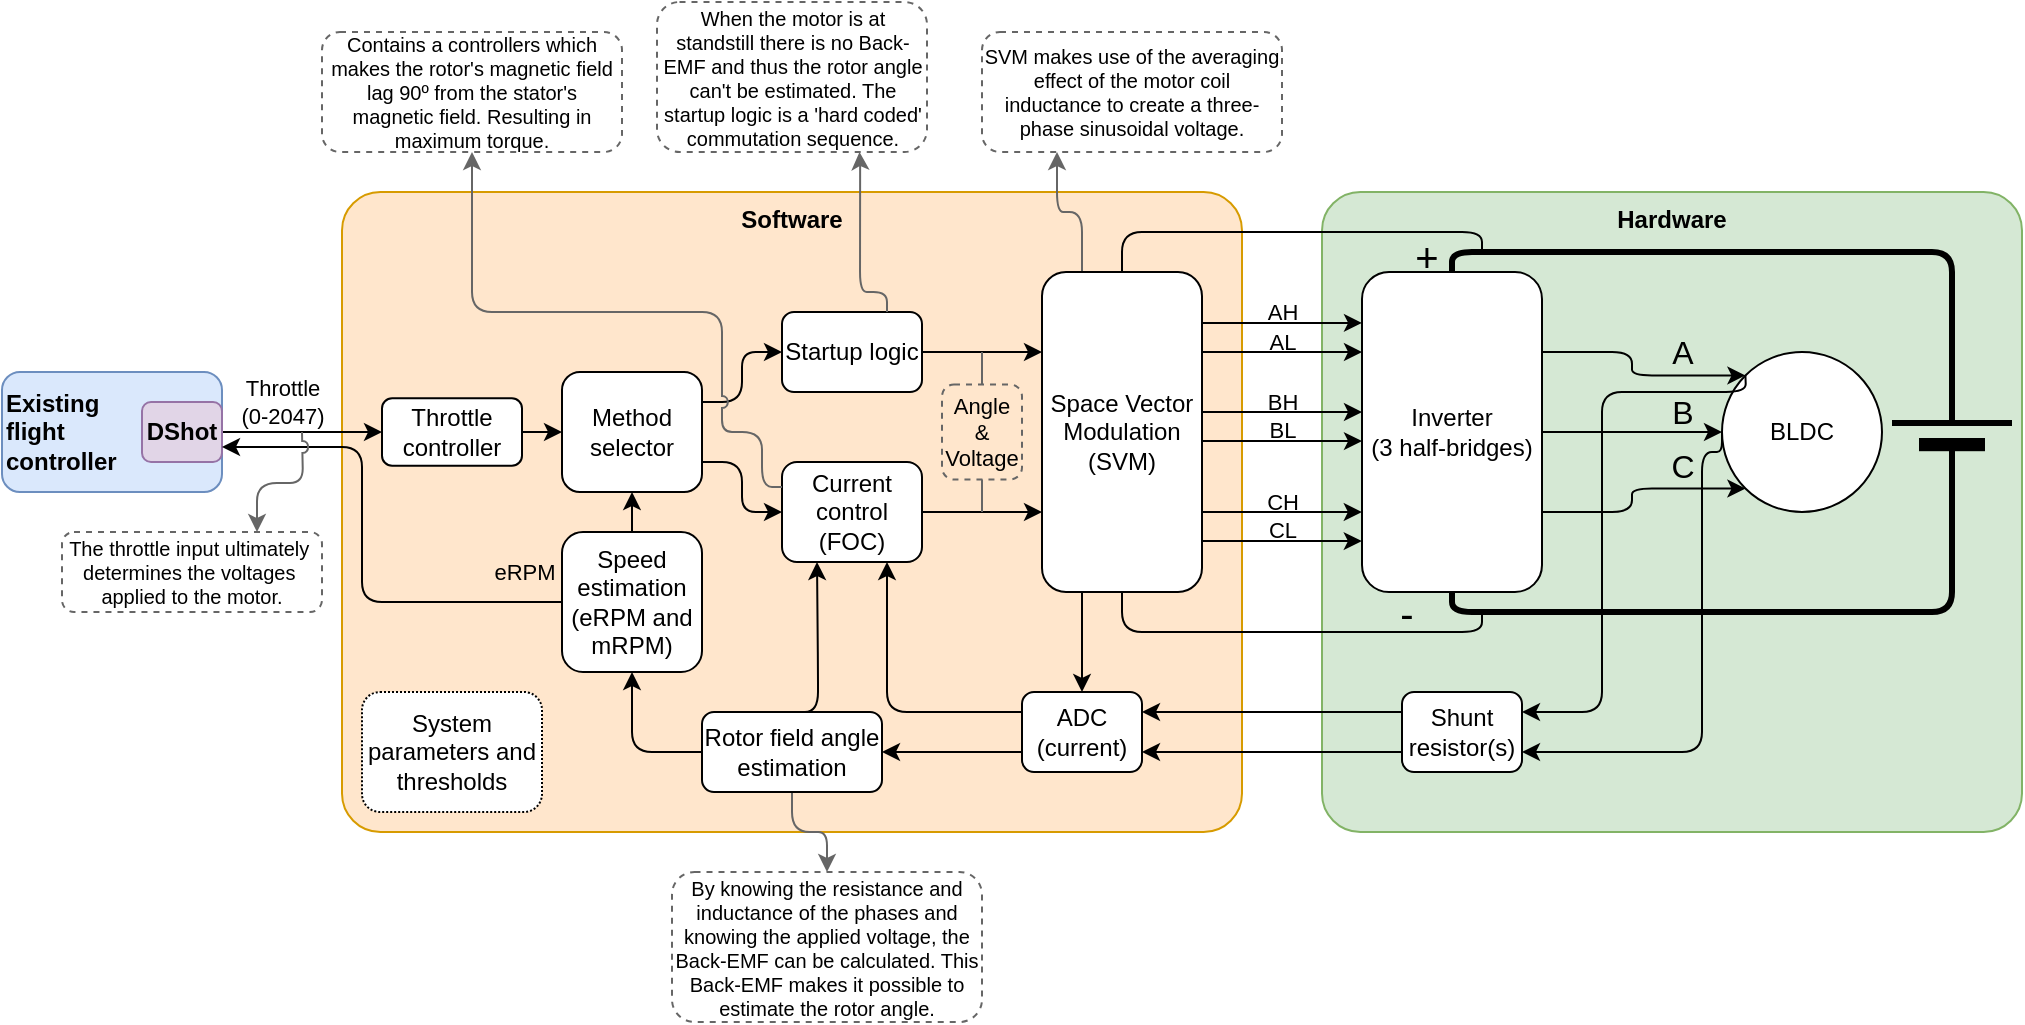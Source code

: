 <mxfile version="13.10.3" type="device"><diagram id="gaq7trC9P4lZJUbBuC2x" name="Page-1"><mxGraphModel dx="1867" dy="953" grid="1" gridSize="10" guides="1" tooltips="1" connect="1" arrows="1" fold="1" page="1" pageScale="1" pageWidth="850" pageHeight="1100" math="0" shadow="0"><root><mxCell id="0"/><mxCell id="1" parent="0"/><mxCell id="-VnRKt9buPqaa5VfX287-6" value="Existing &lt;br&gt;flight &lt;br&gt;controller" style="rounded=1;whiteSpace=wrap;html=1;labelBackgroundColor=none;fontSize=12;fillColor=#dae8fc;strokeColor=#6c8ebf;fontStyle=1;align=left;" parent="1" vertex="1"><mxGeometry x="-240" y="250" width="110" height="60" as="geometry"/></mxCell><mxCell id="qxWv0kCU_AKD_5khV27B-54" value="Software" style="rounded=1;whiteSpace=wrap;html=1;labelBackgroundColor=none;fontSize=12;arcSize=6;fillColor=#ffe6cc;strokeColor=#d79b00;verticalAlign=top;fontStyle=1" parent="1" vertex="1"><mxGeometry x="-70" y="160" width="450" height="320" as="geometry"/></mxCell><mxCell id="qxWv0kCU_AKD_5khV27B-53" value="Hardware" style="rounded=1;whiteSpace=wrap;html=1;labelBackgroundColor=none;fontSize=12;arcSize=6;fillColor=#d5e8d4;strokeColor=#82b366;verticalAlign=top;fontStyle=1" parent="1" vertex="1"><mxGeometry x="420" y="160" width="350" height="320" as="geometry"/></mxCell><mxCell id="qxWv0kCU_AKD_5khV27B-3" style="edgeStyle=orthogonalEdgeStyle;rounded=1;orthogonalLoop=1;jettySize=auto;html=1;exitX=1;exitY=0.25;exitDx=0;exitDy=0;entryX=0;entryY=0;entryDx=0;entryDy=0;" parent="1" source="qxWv0kCU_AKD_5khV27B-1" target="qxWv0kCU_AKD_5khV27B-2" edge="1"><mxGeometry relative="1" as="geometry"/></mxCell><mxCell id="qxWv0kCU_AKD_5khV27B-7" value="A" style="edgeLabel;html=1;align=center;verticalAlign=middle;resizable=0;points=[];fontSize=16;labelBackgroundColor=none;" parent="qxWv0kCU_AKD_5khV27B-3" vertex="1" connectable="0"><mxGeometry x="-0.273" relative="1" as="geometry"><mxPoint x="28.62" y="6.384e-16" as="offset"/></mxGeometry></mxCell><mxCell id="qxWv0kCU_AKD_5khV27B-4" style="edgeStyle=orthogonalEdgeStyle;rounded=1;orthogonalLoop=1;jettySize=auto;html=1;exitX=1;exitY=0.5;exitDx=0;exitDy=0;entryX=0;entryY=0.5;entryDx=0;entryDy=0;" parent="1" source="qxWv0kCU_AKD_5khV27B-1" target="qxWv0kCU_AKD_5khV27B-2" edge="1"><mxGeometry relative="1" as="geometry"/></mxCell><mxCell id="qxWv0kCU_AKD_5khV27B-8" value="B" style="edgeLabel;html=1;align=center;verticalAlign=middle;resizable=0;points=[];fontSize=16;labelBackgroundColor=none;" parent="qxWv0kCU_AKD_5khV27B-4" vertex="1" connectable="0"><mxGeometry x="0.327" relative="1" as="geometry"><mxPoint x="10.0" y="-10" as="offset"/></mxGeometry></mxCell><mxCell id="qxWv0kCU_AKD_5khV27B-5" style="edgeStyle=orthogonalEdgeStyle;rounded=1;orthogonalLoop=1;jettySize=auto;html=1;exitX=1;exitY=0.75;exitDx=0;exitDy=0;entryX=0;entryY=1;entryDx=0;entryDy=0;" parent="1" source="qxWv0kCU_AKD_5khV27B-1" target="qxWv0kCU_AKD_5khV27B-2" edge="1"><mxGeometry relative="1" as="geometry"/></mxCell><mxCell id="qxWv0kCU_AKD_5khV27B-9" value="C" style="edgeLabel;html=1;align=center;verticalAlign=middle;resizable=0;points=[];fontSize=16;labelBackgroundColor=none;" parent="qxWv0kCU_AKD_5khV27B-5" vertex="1" connectable="0"><mxGeometry x="0.386" relative="1" as="geometry"><mxPoint x="3.09" y="-11.42" as="offset"/></mxGeometry></mxCell><mxCell id="qxWv0kCU_AKD_5khV27B-1" value="Inverter&lt;br&gt;(3 half-bridges)" style="rounded=1;whiteSpace=wrap;html=1;" parent="1" vertex="1"><mxGeometry x="440" y="200" width="90" height="160" as="geometry"/></mxCell><mxCell id="qxWv0kCU_AKD_5khV27B-2" value="BLDC" style="ellipse;whiteSpace=wrap;html=1;aspect=fixed;" parent="1" vertex="1"><mxGeometry x="620" y="240" width="80" height="80" as="geometry"/></mxCell><mxCell id="-VnRKt9buPqaa5VfX287-14" style="edgeStyle=orthogonalEdgeStyle;rounded=1;orthogonalLoop=1;jettySize=auto;html=1;exitX=0.5;exitY=0;exitDx=0;exitDy=0;startArrow=none;startFill=0;endArrow=none;endFill=0;fontSize=11;" parent="1" source="qxWv0kCU_AKD_5khV27B-6" edge="1"><mxGeometry relative="1" as="geometry"><mxPoint x="500" y="190" as="targetPoint"/><Array as="points"><mxPoint x="320" y="180"/><mxPoint x="500" y="180"/></Array></mxGeometry></mxCell><mxCell id="-VnRKt9buPqaa5VfX287-15" style="edgeStyle=orthogonalEdgeStyle;rounded=1;orthogonalLoop=1;jettySize=auto;html=1;exitX=0.5;exitY=1;exitDx=0;exitDy=0;startArrow=none;startFill=0;endArrow=none;endFill=0;strokeColor=#000000;fontSize=11;" parent="1" source="qxWv0kCU_AKD_5khV27B-6" edge="1"><mxGeometry relative="1" as="geometry"><mxPoint x="500" y="370" as="targetPoint"/><Array as="points"><mxPoint x="320" y="380"/><mxPoint x="500" y="380"/></Array></mxGeometry></mxCell><mxCell id="-VnRKt9buPqaa5VfX287-18" style="edgeStyle=orthogonalEdgeStyle;rounded=1;orthogonalLoop=1;jettySize=auto;html=1;exitX=0.25;exitY=1;exitDx=0;exitDy=0;entryX=0.5;entryY=0;entryDx=0;entryDy=0;startArrow=none;startFill=0;endArrow=classic;endFill=1;strokeColor=#000000;strokeWidth=1;fontSize=20;" parent="1" source="qxWv0kCU_AKD_5khV27B-6" target="qxWv0kCU_AKD_5khV27B-29" edge="1"><mxGeometry relative="1" as="geometry"><Array as="points"><mxPoint x="300" y="390"/><mxPoint x="300" y="390"/></Array></mxGeometry></mxCell><mxCell id="-VnRKt9buPqaa5VfX287-20" style="edgeStyle=orthogonalEdgeStyle;rounded=1;orthogonalLoop=1;jettySize=auto;html=1;exitX=0.25;exitY=0;exitDx=0;exitDy=0;entryX=0.25;entryY=1;entryDx=0;entryDy=0;startArrow=none;startFill=0;endArrow=classic;endFill=1;strokeWidth=1;fontSize=20;strokeColor=#666666;" parent="1" source="qxWv0kCU_AKD_5khV27B-6" target="-VnRKt9buPqaa5VfX287-19" edge="1"><mxGeometry relative="1" as="geometry"/></mxCell><mxCell id="qxWv0kCU_AKD_5khV27B-6" value="Space Vector Modulation&lt;br&gt;(SVM)" style="rounded=1;whiteSpace=wrap;html=1;" parent="1" vertex="1"><mxGeometry x="280" y="200" width="80" height="160" as="geometry"/></mxCell><mxCell id="qxWv0kCU_AKD_5khV27B-13" value="" style="endArrow=classic;html=1;fontSize=16;exitX=1.001;exitY=0.159;exitDx=0;exitDy=0;exitPerimeter=0;entryX=0;entryY=0.159;entryDx=0;entryDy=0;entryPerimeter=0;" parent="1" source="qxWv0kCU_AKD_5khV27B-6" target="qxWv0kCU_AKD_5khV27B-1" edge="1"><mxGeometry relative="1" as="geometry"><mxPoint x="380" y="130" as="sourcePoint"/><mxPoint x="540" y="130" as="targetPoint"/></mxGeometry></mxCell><mxCell id="qxWv0kCU_AKD_5khV27B-14" value="AH" style="edgeLabel;resizable=0;html=1;align=center;verticalAlign=middle;labelBackgroundColor=none;" parent="qxWv0kCU_AKD_5khV27B-13" connectable="0" vertex="1"><mxGeometry relative="1" as="geometry"><mxPoint y="-5.44" as="offset"/></mxGeometry></mxCell><mxCell id="qxWv0kCU_AKD_5khV27B-16" value="" style="endArrow=classic;html=1;fontSize=16;exitX=1.001;exitY=0.159;exitDx=0;exitDy=0;exitPerimeter=0;entryX=0;entryY=0.159;entryDx=0;entryDy=0;entryPerimeter=0;" parent="1" edge="1"><mxGeometry relative="1" as="geometry"><mxPoint x="360.09" y="240.0" as="sourcePoint"/><mxPoint x="440" y="240.0" as="targetPoint"/></mxGeometry></mxCell><mxCell id="qxWv0kCU_AKD_5khV27B-17" value="AL" style="edgeLabel;resizable=0;html=1;align=center;verticalAlign=middle;labelBackgroundColor=none;" parent="qxWv0kCU_AKD_5khV27B-16" connectable="0" vertex="1"><mxGeometry relative="1" as="geometry"><mxPoint y="-5.44" as="offset"/></mxGeometry></mxCell><mxCell id="qxWv0kCU_AKD_5khV27B-20" value="" style="endArrow=classic;html=1;fontSize=16;exitX=1.001;exitY=0.159;exitDx=0;exitDy=0;exitPerimeter=0;entryX=0;entryY=0.159;entryDx=0;entryDy=0;entryPerimeter=0;" parent="1" edge="1"><mxGeometry relative="1" as="geometry"><mxPoint x="360.09" y="270.0" as="sourcePoint"/><mxPoint x="440" y="270.0" as="targetPoint"/></mxGeometry></mxCell><mxCell id="qxWv0kCU_AKD_5khV27B-21" value="BH" style="edgeLabel;resizable=0;html=1;align=center;verticalAlign=middle;labelBackgroundColor=none;" parent="qxWv0kCU_AKD_5khV27B-20" connectable="0" vertex="1"><mxGeometry relative="1" as="geometry"><mxPoint y="-5.44" as="offset"/></mxGeometry></mxCell><mxCell id="qxWv0kCU_AKD_5khV27B-22" value="" style="endArrow=classic;html=1;fontSize=16;exitX=1.001;exitY=0.159;exitDx=0;exitDy=0;exitPerimeter=0;entryX=0;entryY=0.159;entryDx=0;entryDy=0;entryPerimeter=0;" parent="1" edge="1"><mxGeometry relative="1" as="geometry"><mxPoint x="360.09" y="284.56" as="sourcePoint"/><mxPoint x="440" y="284.56" as="targetPoint"/></mxGeometry></mxCell><mxCell id="qxWv0kCU_AKD_5khV27B-23" value="BL" style="edgeLabel;resizable=0;html=1;align=center;verticalAlign=middle;labelBackgroundColor=none;" parent="qxWv0kCU_AKD_5khV27B-22" connectable="0" vertex="1"><mxGeometry relative="1" as="geometry"><mxPoint y="-5.44" as="offset"/></mxGeometry></mxCell><mxCell id="qxWv0kCU_AKD_5khV27B-24" value="" style="endArrow=classic;html=1;fontSize=16;exitX=1.001;exitY=0.159;exitDx=0;exitDy=0;exitPerimeter=0;entryX=0;entryY=0.159;entryDx=0;entryDy=0;entryPerimeter=0;" parent="1" edge="1"><mxGeometry relative="1" as="geometry"><mxPoint x="360.0" y="320.0" as="sourcePoint"/><mxPoint x="439.91" y="320.0" as="targetPoint"/></mxGeometry></mxCell><mxCell id="qxWv0kCU_AKD_5khV27B-25" value="CH" style="edgeLabel;resizable=0;html=1;align=center;verticalAlign=middle;labelBackgroundColor=none;" parent="qxWv0kCU_AKD_5khV27B-24" connectable="0" vertex="1"><mxGeometry relative="1" as="geometry"><mxPoint y="-5.44" as="offset"/></mxGeometry></mxCell><mxCell id="qxWv0kCU_AKD_5khV27B-26" value="" style="endArrow=classic;html=1;fontSize=16;exitX=1.001;exitY=0.159;exitDx=0;exitDy=0;exitPerimeter=0;entryX=0;entryY=0.159;entryDx=0;entryDy=0;entryPerimeter=0;" parent="1" edge="1"><mxGeometry relative="1" as="geometry"><mxPoint x="360.0" y="334.56" as="sourcePoint"/><mxPoint x="439.91" y="334.56" as="targetPoint"/></mxGeometry></mxCell><mxCell id="qxWv0kCU_AKD_5khV27B-27" value="CL" style="edgeLabel;resizable=0;html=1;align=center;verticalAlign=middle;labelBackgroundColor=none;" parent="qxWv0kCU_AKD_5khV27B-26" connectable="0" vertex="1"><mxGeometry relative="1" as="geometry"><mxPoint y="-5.44" as="offset"/></mxGeometry></mxCell><mxCell id="qxWv0kCU_AKD_5khV27B-34" style="edgeStyle=orthogonalEdgeStyle;rounded=1;orthogonalLoop=1;jettySize=auto;html=1;exitX=0;exitY=0.75;exitDx=0;exitDy=0;entryX=1;entryY=0.5;entryDx=0;entryDy=0;labelBackgroundColor=none;fontSize=12;" parent="1" source="qxWv0kCU_AKD_5khV27B-29" target="NVjpyqt-oNRamsy1AifE-1" edge="1"><mxGeometry relative="1" as="geometry"><mxPoint x="360" y="465" as="targetPoint"/></mxGeometry></mxCell><mxCell id="-VnRKt9buPqaa5VfX287-17" style="edgeStyle=orthogonalEdgeStyle;rounded=1;orthogonalLoop=1;jettySize=auto;html=1;exitX=0;exitY=0.25;exitDx=0;exitDy=0;entryX=0.75;entryY=1;entryDx=0;entryDy=0;startArrow=none;startFill=0;endArrow=classic;endFill=1;strokeColor=#000000;strokeWidth=1;fontSize=20;" parent="1" source="qxWv0kCU_AKD_5khV27B-29" target="NVjpyqt-oNRamsy1AifE-2" edge="1"><mxGeometry relative="1" as="geometry"/></mxCell><mxCell id="qxWv0kCU_AKD_5khV27B-29" value="ADC&lt;br&gt;(current)" style="rounded=1;whiteSpace=wrap;html=1;labelBackgroundColor=none;fontSize=12;" parent="1" vertex="1"><mxGeometry x="270" y="410" width="60" height="40" as="geometry"/></mxCell><mxCell id="qxWv0kCU_AKD_5khV27B-30" value="" style="endArrow=none;html=1;labelBackgroundColor=none;fontSize=16;exitX=1;exitY=0.75;exitDx=0;exitDy=0;startArrow=classic;startFill=1;entryX=0;entryY=0.5;entryDx=0;entryDy=0;" parent="1" source="HhI5TqBrAobwSk1JCfbk-1" target="qxWv0kCU_AKD_5khV27B-2" edge="1"><mxGeometry width="50" height="50" relative="1" as="geometry"><mxPoint x="585" y="500" as="sourcePoint"/><mxPoint x="575" y="280" as="targetPoint"/><Array as="points"><mxPoint x="610" y="440"/><mxPoint x="610" y="290"/><mxPoint x="620" y="290"/></Array></mxGeometry></mxCell><mxCell id="qxWv0kCU_AKD_5khV27B-31" value="" style="endArrow=none;html=1;labelBackgroundColor=none;fontSize=16;exitX=1;exitY=0.25;exitDx=0;exitDy=0;startArrow=classic;startFill=1;entryX=0;entryY=0;entryDx=0;entryDy=0;" parent="1" source="HhI5TqBrAobwSk1JCfbk-1" target="qxWv0kCU_AKD_5khV27B-2" edge="1"><mxGeometry width="50" height="50" relative="1" as="geometry"><mxPoint x="560.0" y="480.66" as="sourcePoint"/><mxPoint x="553" y="240" as="targetPoint"/><Array as="points"><mxPoint x="560" y="420"/><mxPoint x="560" y="260"/><mxPoint x="632" y="260"/></Array></mxGeometry></mxCell><mxCell id="qxWv0kCU_AKD_5khV27B-48" style="edgeStyle=orthogonalEdgeStyle;rounded=1;orthogonalLoop=1;jettySize=auto;html=1;exitX=1;exitY=0.5;exitDx=0;exitDy=0;entryX=0;entryY=0.75;entryDx=0;entryDy=0;labelBackgroundColor=none;startArrow=none;startFill=0;endArrow=classic;endFill=1;fontSize=12;" parent="1" source="NVjpyqt-oNRamsy1AifE-2" target="qxWv0kCU_AKD_5khV27B-6" edge="1"><mxGeometry relative="1" as="geometry"><mxPoint x="250" y="280" as="sourcePoint"/></mxGeometry></mxCell><mxCell id="qxWv0kCU_AKD_5khV27B-51" style="edgeStyle=orthogonalEdgeStyle;rounded=1;orthogonalLoop=1;jettySize=auto;html=1;exitX=1;exitY=0.5;exitDx=0;exitDy=0;exitPerimeter=0;entryX=0.5;entryY=0;entryDx=0;entryDy=0;labelBackgroundColor=none;startArrow=none;startFill=0;endArrow=none;endFill=0;fontSize=12;strokeWidth=3;" parent="1" source="qxWv0kCU_AKD_5khV27B-49" target="qxWv0kCU_AKD_5khV27B-1" edge="1"><mxGeometry relative="1" as="geometry"><Array as="points"><mxPoint x="735" y="190"/><mxPoint x="485" y="190"/></Array></mxGeometry></mxCell><mxCell id="qxWv0kCU_AKD_5khV27B-60" value="+" style="edgeLabel;html=1;align=center;verticalAlign=middle;resizable=0;points=[];fontSize=20;labelBackgroundColor=none;" parent="qxWv0kCU_AKD_5khV27B-51" vertex="1" connectable="0"><mxGeometry x="0.706" y="2" relative="1" as="geometry"><mxPoint x="-48.62" as="offset"/></mxGeometry></mxCell><mxCell id="qxWv0kCU_AKD_5khV27B-52" style="edgeStyle=orthogonalEdgeStyle;rounded=1;orthogonalLoop=1;jettySize=auto;html=1;exitX=0;exitY=0.5;exitDx=0;exitDy=0;exitPerimeter=0;entryX=0.5;entryY=1;entryDx=0;entryDy=0;labelBackgroundColor=none;startArrow=none;startFill=0;endArrow=none;endFill=0;fontSize=12;strokeWidth=3;" parent="1" source="qxWv0kCU_AKD_5khV27B-49" target="qxWv0kCU_AKD_5khV27B-1" edge="1"><mxGeometry relative="1" as="geometry"><Array as="points"><mxPoint x="735" y="370"/><mxPoint x="485" y="370"/></Array></mxGeometry></mxCell><mxCell id="qxWv0kCU_AKD_5khV27B-61" value="-" style="edgeLabel;html=1;align=center;verticalAlign=middle;resizable=0;points=[];fontSize=20;labelBackgroundColor=none;" parent="qxWv0kCU_AKD_5khV27B-52" vertex="1" connectable="0"><mxGeometry x="-0.038" y="-1" relative="1" as="geometry"><mxPoint x="-171.45" y="0.97" as="offset"/></mxGeometry></mxCell><mxCell id="qxWv0kCU_AKD_5khV27B-49" value="" style="verticalLabelPosition=bottom;shadow=0;dashed=0;align=center;fillColor=#000000;html=1;verticalAlign=top;strokeWidth=3;shape=mxgraph.electrical.miscellaneous.monocell_battery;labelBackgroundColor=none;fontSize=12;rotation=-90;" parent="1" vertex="1"><mxGeometry x="690" y="250" width="90" height="60" as="geometry"/></mxCell><mxCell id="NVjpyqt-oNRamsy1AifE-11" style="edgeStyle=orthogonalEdgeStyle;rounded=1;orthogonalLoop=1;jettySize=auto;html=1;exitX=1;exitY=0.5;exitDx=0;exitDy=0;entryX=0;entryY=0.5;entryDx=0;entryDy=0;" parent="1" source="qxWv0kCU_AKD_5khV27B-55" target="-VnRKt9buPqaa5VfX287-24" edge="1"><mxGeometry relative="1" as="geometry"/></mxCell><mxCell id="-VnRKt9buPqaa5VfX287-1" value="Throttle&lt;br&gt;(0-2047)" style="edgeLabel;html=1;align=center;verticalAlign=middle;resizable=0;points=[];labelBackgroundColor=none;" parent="NVjpyqt-oNRamsy1AifE-11" vertex="1" connectable="0"><mxGeometry x="-0.218" y="2" relative="1" as="geometry"><mxPoint x="-1.43" y="-13" as="offset"/></mxGeometry></mxCell><mxCell id="qxWv0kCU_AKD_5khV27B-55" value="DShot" style="rounded=1;whiteSpace=wrap;html=1;labelBackgroundColor=none;fontSize=12;fillColor=#e1d5e7;strokeColor=#9673a6;fontStyle=1" parent="1" vertex="1"><mxGeometry x="-170" y="265" width="40" height="30" as="geometry"/></mxCell><mxCell id="qxWv0kCU_AKD_5khV27B-67" style="edgeStyle=orthogonalEdgeStyle;rounded=1;orthogonalLoop=1;jettySize=auto;html=1;exitX=1;exitY=0.5;exitDx=0;exitDy=0;entryX=0;entryY=0.25;entryDx=0;entryDy=0;labelBackgroundColor=none;startArrow=none;startFill=0;endArrow=classic;endFill=1;fontSize=16;" parent="1" source="qxWv0kCU_AKD_5khV27B-66" target="qxWv0kCU_AKD_5khV27B-6" edge="1"><mxGeometry relative="1" as="geometry"><mxPoint x="180" y="292.5" as="targetPoint"/></mxGeometry></mxCell><mxCell id="qxWv0kCU_AKD_5khV27B-66" value="Startup logic" style="rounded=1;whiteSpace=wrap;html=1;labelBackgroundColor=none;fontSize=12;" parent="1" vertex="1"><mxGeometry x="150" y="220" width="70" height="40" as="geometry"/></mxCell><mxCell id="NVjpyqt-oNRamsy1AifE-3" style="edgeStyle=orthogonalEdgeStyle;rounded=1;orthogonalLoop=1;jettySize=auto;html=1;exitX=0.5;exitY=0;exitDx=0;exitDy=0;entryX=0.25;entryY=1;entryDx=0;entryDy=0;" parent="1" source="NVjpyqt-oNRamsy1AifE-1" target="NVjpyqt-oNRamsy1AifE-2" edge="1"><mxGeometry relative="1" as="geometry"><Array as="points"><mxPoint x="168" y="420"/><mxPoint x="168" y="400"/><mxPoint x="168" y="400"/></Array></mxGeometry></mxCell><mxCell id="NVjpyqt-oNRamsy1AifE-6" style="edgeStyle=orthogonalEdgeStyle;rounded=1;orthogonalLoop=1;jettySize=auto;html=1;exitX=0;exitY=0.5;exitDx=0;exitDy=0;entryX=0.5;entryY=1;entryDx=0;entryDy=0;" parent="1" source="NVjpyqt-oNRamsy1AifE-1" target="NVjpyqt-oNRamsy1AifE-5" edge="1"><mxGeometry relative="1" as="geometry"><Array as="points"><mxPoint x="75" y="440"/></Array></mxGeometry></mxCell><mxCell id="-VnRKt9buPqaa5VfX287-29" style="edgeStyle=orthogonalEdgeStyle;rounded=1;jumpStyle=arc;orthogonalLoop=1;jettySize=auto;html=1;exitX=0.5;exitY=1;exitDx=0;exitDy=0;entryX=0.5;entryY=0;entryDx=0;entryDy=0;startArrow=none;startFill=0;endArrow=classic;endFill=1;strokeWidth=1;fontSize=10;strokeColor=#666666;" parent="1" source="NVjpyqt-oNRamsy1AifE-1" target="-VnRKt9buPqaa5VfX287-28" edge="1"><mxGeometry relative="1" as="geometry"/></mxCell><mxCell id="NVjpyqt-oNRamsy1AifE-1" value="Rotor field angle estimation" style="rounded=1;whiteSpace=wrap;html=1;labelBackgroundColor=none;fontSize=12;" parent="1" vertex="1"><mxGeometry x="110" y="420" width="90" height="40" as="geometry"/></mxCell><mxCell id="NVjpyqt-oNRamsy1AifE-2" value="Current control (FOC)" style="rounded=1;whiteSpace=wrap;html=1;labelBackgroundColor=none;fontSize=12;" parent="1" vertex="1"><mxGeometry x="150" y="295" width="70" height="50" as="geometry"/></mxCell><mxCell id="NVjpyqt-oNRamsy1AifE-8" style="edgeStyle=orthogonalEdgeStyle;rounded=1;orthogonalLoop=1;jettySize=auto;html=1;exitX=0.5;exitY=0;exitDx=0;exitDy=0;entryX=0.5;entryY=1;entryDx=0;entryDy=0;" parent="1" source="NVjpyqt-oNRamsy1AifE-5" target="NVjpyqt-oNRamsy1AifE-7" edge="1"><mxGeometry relative="1" as="geometry"/></mxCell><mxCell id="HhI5TqBrAobwSk1JCfbk-5" style="edgeStyle=orthogonalEdgeStyle;rounded=1;orthogonalLoop=1;jettySize=auto;html=1;exitX=0;exitY=0.5;exitDx=0;exitDy=0;entryX=1;entryY=0.75;entryDx=0;entryDy=0;" parent="1" source="NVjpyqt-oNRamsy1AifE-5" target="qxWv0kCU_AKD_5khV27B-55" edge="1"><mxGeometry relative="1" as="geometry"><Array as="points"><mxPoint x="-60" y="365"/><mxPoint x="-60" y="287"/></Array></mxGeometry></mxCell><mxCell id="HhI5TqBrAobwSk1JCfbk-6" value="eRPM" style="edgeLabel;html=1;align=center;verticalAlign=middle;resizable=0;points=[];labelBackgroundColor=none;" parent="HhI5TqBrAobwSk1JCfbk-5" vertex="1" connectable="0"><mxGeometry x="-0.72" y="2" relative="1" as="geometry"><mxPoint x="14.86" y="-17.01" as="offset"/></mxGeometry></mxCell><mxCell id="NVjpyqt-oNRamsy1AifE-5" value="Speed estimation&lt;br&gt;(eRPM and mRPM)" style="rounded=1;whiteSpace=wrap;html=1;labelBackgroundColor=none;fontSize=12;" parent="1" vertex="1"><mxGeometry x="40" y="330" width="70" height="70" as="geometry"/></mxCell><mxCell id="NVjpyqt-oNRamsy1AifE-9" style="edgeStyle=orthogonalEdgeStyle;rounded=1;orthogonalLoop=1;jettySize=auto;html=1;exitX=1;exitY=0.25;exitDx=0;exitDy=0;entryX=0;entryY=0.5;entryDx=0;entryDy=0;" parent="1" source="NVjpyqt-oNRamsy1AifE-7" target="qxWv0kCU_AKD_5khV27B-66" edge="1"><mxGeometry relative="1" as="geometry"><Array as="points"><mxPoint x="130" y="265"/><mxPoint x="130" y="240"/></Array></mxGeometry></mxCell><mxCell id="NVjpyqt-oNRamsy1AifE-10" style="edgeStyle=orthogonalEdgeStyle;rounded=1;orthogonalLoop=1;jettySize=auto;html=1;exitX=1;exitY=0.75;exitDx=0;exitDy=0;entryX=0;entryY=0.5;entryDx=0;entryDy=0;" parent="1" source="NVjpyqt-oNRamsy1AifE-7" target="NVjpyqt-oNRamsy1AifE-2" edge="1"><mxGeometry relative="1" as="geometry"/></mxCell><mxCell id="NVjpyqt-oNRamsy1AifE-7" value="Method selector" style="rounded=1;whiteSpace=wrap;html=1;labelBackgroundColor=none;fontSize=12;" parent="1" vertex="1"><mxGeometry x="40" y="250" width="70" height="60" as="geometry"/></mxCell><mxCell id="-VnRKt9buPqaa5VfX287-8" style="edgeStyle=orthogonalEdgeStyle;orthogonalLoop=1;jettySize=auto;html=1;exitX=0.75;exitY=0;exitDx=0;exitDy=0;startArrow=classic;startFill=1;endArrow=none;endFill=0;rounded=1;strokeColor=#666666;jumpStyle=arc;" parent="1" source="-VnRKt9buPqaa5VfX287-3" edge="1"><mxGeometry relative="1" as="geometry"><mxPoint x="-90" y="280" as="targetPoint"/></mxGeometry></mxCell><mxCell id="-VnRKt9buPqaa5VfX287-3" value="&lt;span style=&quot;font-size: 10px&quot;&gt;The throttle input ultimately&amp;nbsp;&lt;/span&gt;&lt;br style=&quot;font-size: 10px&quot;&gt;&lt;span style=&quot;font-size: 10px&quot;&gt;determines the voltages&amp;nbsp;&lt;/span&gt;&lt;br style=&quot;font-size: 10px&quot;&gt;&lt;span style=&quot;font-size: 10px&quot;&gt;applied to the motor.&lt;/span&gt;" style="rounded=1;whiteSpace=wrap;html=1;labelBackgroundColor=none;dashed=1;strokeColor=#666666;fontSize=10;" parent="1" vertex="1"><mxGeometry x="-210" y="330" width="130" height="40" as="geometry"/></mxCell><mxCell id="-VnRKt9buPqaa5VfX287-12" style="edgeStyle=orthogonalEdgeStyle;rounded=1;orthogonalLoop=1;jettySize=auto;html=1;exitX=0.5;exitY=0;exitDx=0;exitDy=0;startArrow=none;startFill=0;endArrow=none;endFill=0;fontSize=11;strokeColor=#666666;" parent="1" source="-VnRKt9buPqaa5VfX287-11" edge="1"><mxGeometry relative="1" as="geometry"><mxPoint x="250" y="240" as="targetPoint"/></mxGeometry></mxCell><mxCell id="-VnRKt9buPqaa5VfX287-13" style="edgeStyle=orthogonalEdgeStyle;rounded=1;orthogonalLoop=1;jettySize=auto;html=1;exitX=0.5;exitY=1;exitDx=0;exitDy=0;startArrow=none;startFill=0;endArrow=none;endFill=0;fontSize=11;strokeColor=#666666;" parent="1" source="-VnRKt9buPqaa5VfX287-11" edge="1"><mxGeometry relative="1" as="geometry"><mxPoint x="250" y="320" as="targetPoint"/></mxGeometry></mxCell><mxCell id="-VnRKt9buPqaa5VfX287-11" value="Angle &amp;amp; Voltage" style="rounded=1;whiteSpace=wrap;html=1;dashed=1;labelBackgroundColor=none;align=center;fontSize=11;strokeColor=#666666;fillColor=none;" parent="1" vertex="1"><mxGeometry x="230" y="256.25" width="40" height="47.5" as="geometry"/></mxCell><mxCell id="-VnRKt9buPqaa5VfX287-19" value="&lt;span style=&quot;font-size: 10px&quot;&gt;SVM makes use of the averaging effect of the motor coil inductance to create a three-phase sinusoidal voltage.&lt;/span&gt;" style="rounded=1;whiteSpace=wrap;html=1;labelBackgroundColor=none;dashed=1;strokeColor=#666666;fontSize=10;" parent="1" vertex="1"><mxGeometry x="250" y="80" width="150" height="60" as="geometry"/></mxCell><mxCell id="-VnRKt9buPqaa5VfX287-21" value="&lt;span style=&quot;font-size: 10px&quot;&gt;Contains a controllers which makes the rotor's magnetic field lag 90º from the stator's magnetic field. Resulting in maximum torque.&lt;/span&gt;" style="rounded=1;whiteSpace=wrap;html=1;labelBackgroundColor=none;dashed=1;strokeColor=#666666;fontSize=10;" parent="1" vertex="1"><mxGeometry x="-80" y="80" width="150" height="60" as="geometry"/></mxCell><mxCell id="-VnRKt9buPqaa5VfX287-22" style="edgeStyle=orthogonalEdgeStyle;rounded=1;orthogonalLoop=1;jettySize=auto;html=1;exitX=0;exitY=0.25;exitDx=0;exitDy=0;entryX=0.5;entryY=1;entryDx=0;entryDy=0;startArrow=none;startFill=0;endArrow=classic;endFill=1;strokeColor=#666666;strokeWidth=1;fontSize=20;jumpStyle=arc;" parent="1" source="NVjpyqt-oNRamsy1AifE-2" target="-VnRKt9buPqaa5VfX287-21" edge="1"><mxGeometry relative="1" as="geometry"><Array as="points"><mxPoint x="140" y="308"/><mxPoint x="140" y="280"/><mxPoint x="120" y="280"/><mxPoint x="120" y="220"/><mxPoint x="-5" y="220"/></Array></mxGeometry></mxCell><mxCell id="-VnRKt9buPqaa5VfX287-25" style="edgeStyle=orthogonalEdgeStyle;rounded=1;jumpStyle=arc;orthogonalLoop=1;jettySize=auto;html=1;exitX=1;exitY=0.5;exitDx=0;exitDy=0;entryX=0;entryY=0.5;entryDx=0;entryDy=0;startArrow=none;startFill=0;endArrow=classic;endFill=1;strokeWidth=1;fontSize=20;" parent="1" source="-VnRKt9buPqaa5VfX287-24" target="NVjpyqt-oNRamsy1AifE-7" edge="1"><mxGeometry relative="1" as="geometry"/></mxCell><mxCell id="-VnRKt9buPqaa5VfX287-24" value="Throttle controller" style="rounded=1;whiteSpace=wrap;html=1;labelBackgroundColor=none;fontSize=12;" parent="1" vertex="1"><mxGeometry x="-50" y="263.13" width="70" height="33.75" as="geometry"/></mxCell><mxCell id="-VnRKt9buPqaa5VfX287-26" value="&lt;span style=&quot;font-size: 10px&quot;&gt;When the motor is at standstill there is no Back-EMF and thus the rotor angle can't be estimated. The startup logic is a 'hard coded' commutation sequence.&lt;/span&gt;" style="rounded=1;whiteSpace=wrap;html=1;labelBackgroundColor=none;dashed=1;strokeColor=#666666;fontSize=10;" parent="1" vertex="1"><mxGeometry x="87.5" y="65" width="135" height="75" as="geometry"/></mxCell><mxCell id="-VnRKt9buPqaa5VfX287-27" style="edgeStyle=orthogonalEdgeStyle;rounded=1;orthogonalLoop=1;jettySize=auto;html=1;exitX=0.75;exitY=0;exitDx=0;exitDy=0;entryX=0.75;entryY=1;entryDx=0;entryDy=0;startArrow=none;startFill=0;endArrow=classic;endFill=1;strokeColor=#666666;strokeWidth=1;fontSize=20;jumpStyle=arc;" parent="1" source="qxWv0kCU_AKD_5khV27B-66" target="-VnRKt9buPqaa5VfX287-26" edge="1"><mxGeometry relative="1" as="geometry"><mxPoint x="160" y="317.5" as="sourcePoint"/><mxPoint x="-25" y="140" as="targetPoint"/><Array as="points"><mxPoint x="203" y="210"/><mxPoint x="189" y="210"/><mxPoint x="189" y="145"/></Array></mxGeometry></mxCell><mxCell id="-VnRKt9buPqaa5VfX287-28" value="&lt;span style=&quot;font-size: 10px&quot;&gt;By knowing the resistance and inductance of the phases and knowing the applied voltage, the Back-EMF can be calculated. This Back-EMF makes it possible to estimate the rotor angle.&lt;/span&gt;" style="rounded=1;whiteSpace=wrap;html=1;labelBackgroundColor=none;dashed=1;strokeColor=#666666;fontSize=10;" parent="1" vertex="1"><mxGeometry x="95" y="500" width="155" height="75" as="geometry"/></mxCell><mxCell id="HhI5TqBrAobwSk1JCfbk-2" style="edgeStyle=orthogonalEdgeStyle;rounded=0;orthogonalLoop=1;jettySize=auto;html=1;exitX=0;exitY=0.25;exitDx=0;exitDy=0;entryX=1;entryY=0.25;entryDx=0;entryDy=0;" parent="1" source="HhI5TqBrAobwSk1JCfbk-1" target="qxWv0kCU_AKD_5khV27B-29" edge="1"><mxGeometry relative="1" as="geometry"/></mxCell><mxCell id="HhI5TqBrAobwSk1JCfbk-3" style="edgeStyle=orthogonalEdgeStyle;rounded=0;orthogonalLoop=1;jettySize=auto;html=1;exitX=0;exitY=0.75;exitDx=0;exitDy=0;entryX=1;entryY=0.75;entryDx=0;entryDy=0;" parent="1" source="HhI5TqBrAobwSk1JCfbk-1" target="qxWv0kCU_AKD_5khV27B-29" edge="1"><mxGeometry relative="1" as="geometry"/></mxCell><mxCell id="HhI5TqBrAobwSk1JCfbk-1" value="Shunt resistor(s)" style="rounded=1;whiteSpace=wrap;html=1;labelBackgroundColor=none;fontSize=12;" parent="1" vertex="1"><mxGeometry x="460" y="410" width="60" height="40" as="geometry"/></mxCell><mxCell id="HhI5TqBrAobwSk1JCfbk-4" value="System parameters and thresholds" style="rounded=1;whiteSpace=wrap;html=1;labelBackgroundColor=none;fontSize=12;dashed=1;dashPattern=1 1;" parent="1" vertex="1"><mxGeometry x="-60" y="410" width="90" height="60" as="geometry"/></mxCell></root></mxGraphModel></diagram></mxfile>